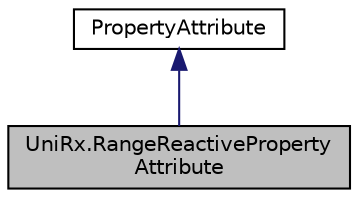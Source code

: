 digraph "UniRx.RangeReactivePropertyAttribute"
{
 // LATEX_PDF_SIZE
  edge [fontname="Helvetica",fontsize="10",labelfontname="Helvetica",labelfontsize="10"];
  node [fontname="Helvetica",fontsize="10",shape=record];
  Node1 [label="UniRx.RangeReactiveProperty\lAttribute",height=0.2,width=0.4,color="black", fillcolor="grey75", style="filled", fontcolor="black",tooltip="Enables range input field for Int/FloatReactiveProperty."];
  Node2 -> Node1 [dir="back",color="midnightblue",fontsize="10",style="solid",fontname="Helvetica"];
  Node2 [label="PropertyAttribute",height=0.2,width=0.4,color="black", fillcolor="white", style="filled",tooltip=" "];
}
